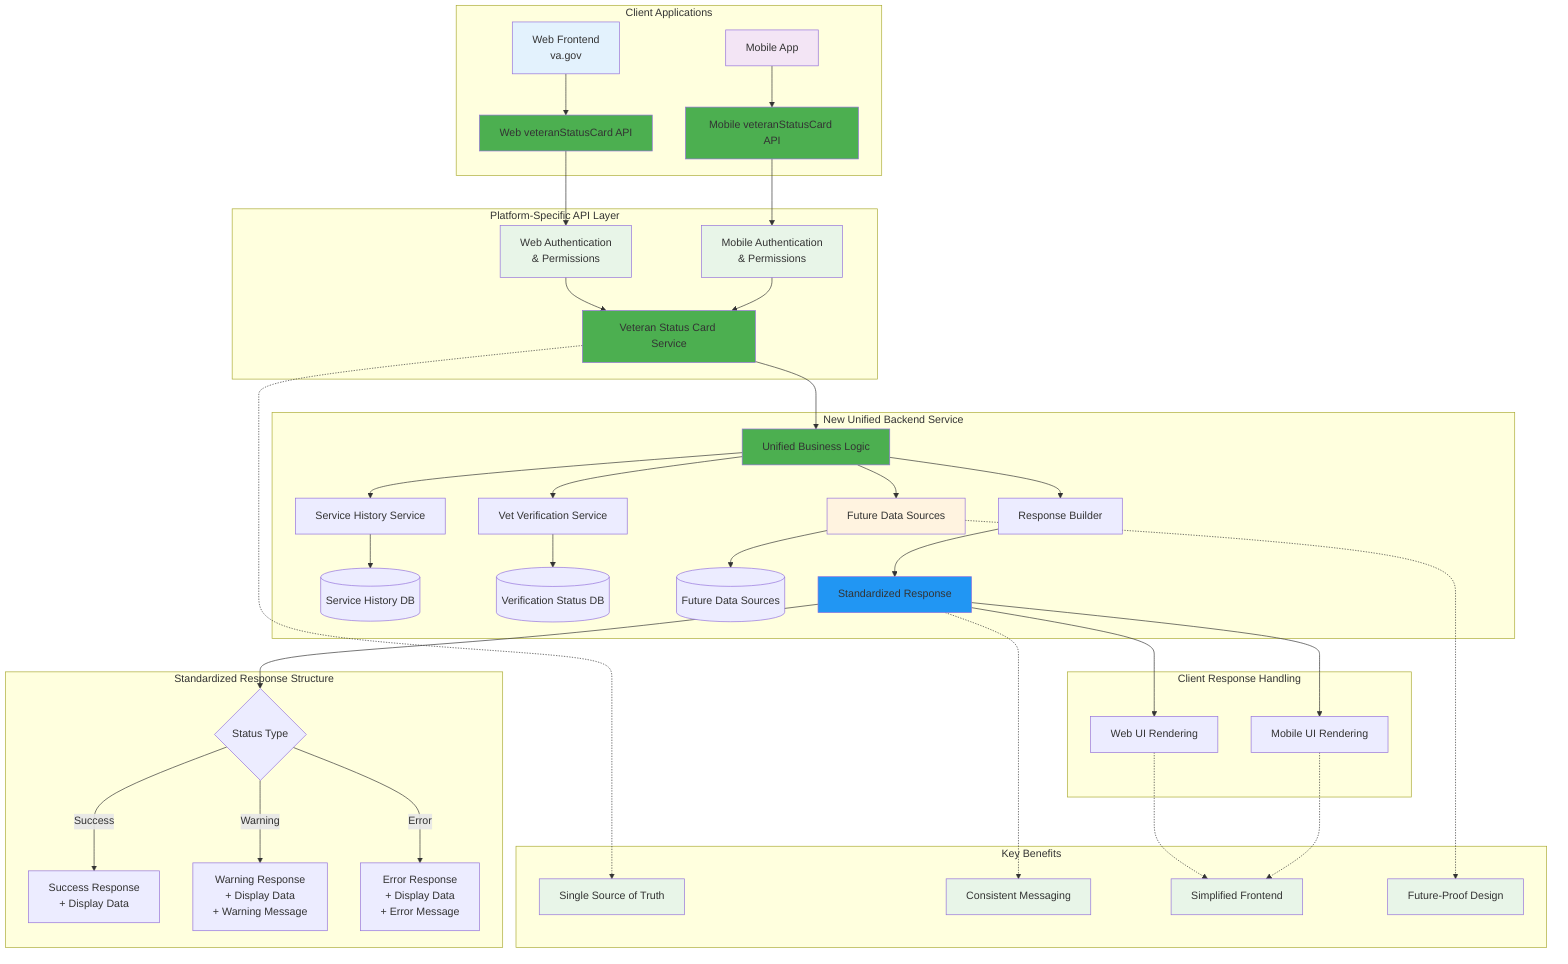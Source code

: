 graph TD
    subgraph "Client Applications"
        WEB[Web Frontend<br/>va.gov] --> WEB_API[Web veteranStatusCard API]
        MOBILE[Mobile App] --> MOBILE_API[Mobile veteranStatusCard API]
    end
    
    subgraph "Platform-Specific API Layer"
        WEB_API --> WEB_AUTH[Web Authentication<br/>& Permissions]
        MOBILE_API --> MOBILE_AUTH[Mobile Authentication<br/>& Permissions]
        
        WEB_AUTH --> VSC_SERVICE[Veteran Status Card Service]
        MOBILE_AUTH --> VSC_SERVICE
    end
    
    subgraph "New Unified Backend Service"
        VSC_SERVICE --> LOGIC[Unified Business Logic]
        
        LOGIC --> SH_SERVICE[Service History Service]
        LOGIC --> VVS_SERVICE[Vet Verification Service]
        LOGIC --> FUTURE_SERVICE[Future Data Sources]
        
        SH_SERVICE --> DB1[(Service History DB)]
        VVS_SERVICE --> DB2[(Verification Status DB)]
        FUTURE_SERVICE --> DB3[(Future Data Sources)]
        
        LOGIC --> RESPONSE_BUILDER[Response Builder]
        RESPONSE_BUILDER --> STANDARDIZED[Standardized Response]
    end
    
    subgraph "Standardized Response Structure"
        STANDARDIZED --> STATUS{Status Type}
        STATUS -->|Success| SUCCESS_DATA[Success Response<br/>+ Display Data]
        STATUS -->|Warning| WARNING_DATA[Warning Response<br/>+ Display Data<br/>+ Warning Message]
        STATUS -->|Error| ERROR_DATA[Error Response<br/>+ Display Data<br/>+ Error Message]
    end
    
    subgraph "Client Response Handling"
        STANDARDIZED --> WEB_RENDER[Web UI Rendering]
        STANDARDIZED --> MOBILE_RENDER[Mobile UI Rendering]
    end
    
    subgraph "Key Benefits"
        BENEFIT1[Single Source of Truth]
        BENEFIT2[Consistent Messaging]
        BENEFIT3[Simplified Frontend]
        BENEFIT4[Future-Proof Design]
    end
    
    VSC_SERVICE -.-> BENEFIT1
    STANDARDIZED -.-> BENEFIT2
    WEB_RENDER -.-> BENEFIT3
    MOBILE_RENDER -.-> BENEFIT3
    FUTURE_SERVICE -.-> BENEFIT4
    
    style WEB_API fill:#4caf50
    style MOBILE_API fill:#4caf50
    style VSC_SERVICE fill:#4caf50
    style LOGIC fill:#4caf50
    style STANDARDIZED fill:#2196f3
    style WEB fill:#e3f2fd
    style MOBILE fill:#f3e5f5
    style WEB_AUTH fill:#e8f5e8
    style MOBILE_AUTH fill:#e8f5e8
    style BENEFIT1 fill:#e8f5e8
    style BENEFIT2 fill:#e8f5e8
    style BENEFIT3 fill:#e8f5e8
    style BENEFIT4 fill:#e8f5e8
    style FUTURE_SERVICE fill:#fff3e0